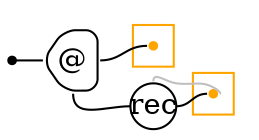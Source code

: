 digraph G {
  rankdir=LR;
  edge[arrowhead=none,arrowtail=none];
  node[fixedsize=true,shape=circle]
  size="9.201041666666667,5.219270833333334";
  labeldistance=0;
  nodesep=.175;
  ranksep=.175;

 nd1[shape=point];
 nd2[label="@",tooltip="nd2-AppGraph",style=rounded,orientation=90,shape=house,width=.4,height=.4,color="#000000"];
 subgraph cluster_nd4 {
   graph[style=fill,color="orange"];
   ndcluster_nd4[tooltip="nd4",orientation=90,shape=point,color="orange"];
 };
   subgraph cluster_nd60 {
     graph[style=fill,color="orange"];
     ndcluster_nd60[tooltip="nd60",orientation=90,shape=point,color="orange"];
   };
 nd58[label="rec",tooltip="nd58-RecurGraph",style=rounded,width=.3,height=.3,color="#000000"];

  nd58->ndcluster_nd60[dir=back,headport=e,tailport=n,color=grey,arrowhead=none,arrowtail=none];
  nd58->ndcluster_nd60[tailport=e,headport=w];
  nd2->ndcluster_nd4[tailport=e,headport=w];
  nd2->nd58[tailport=s,headport=w];
  nd1->nd2[tailport=e,headport=w];
}
